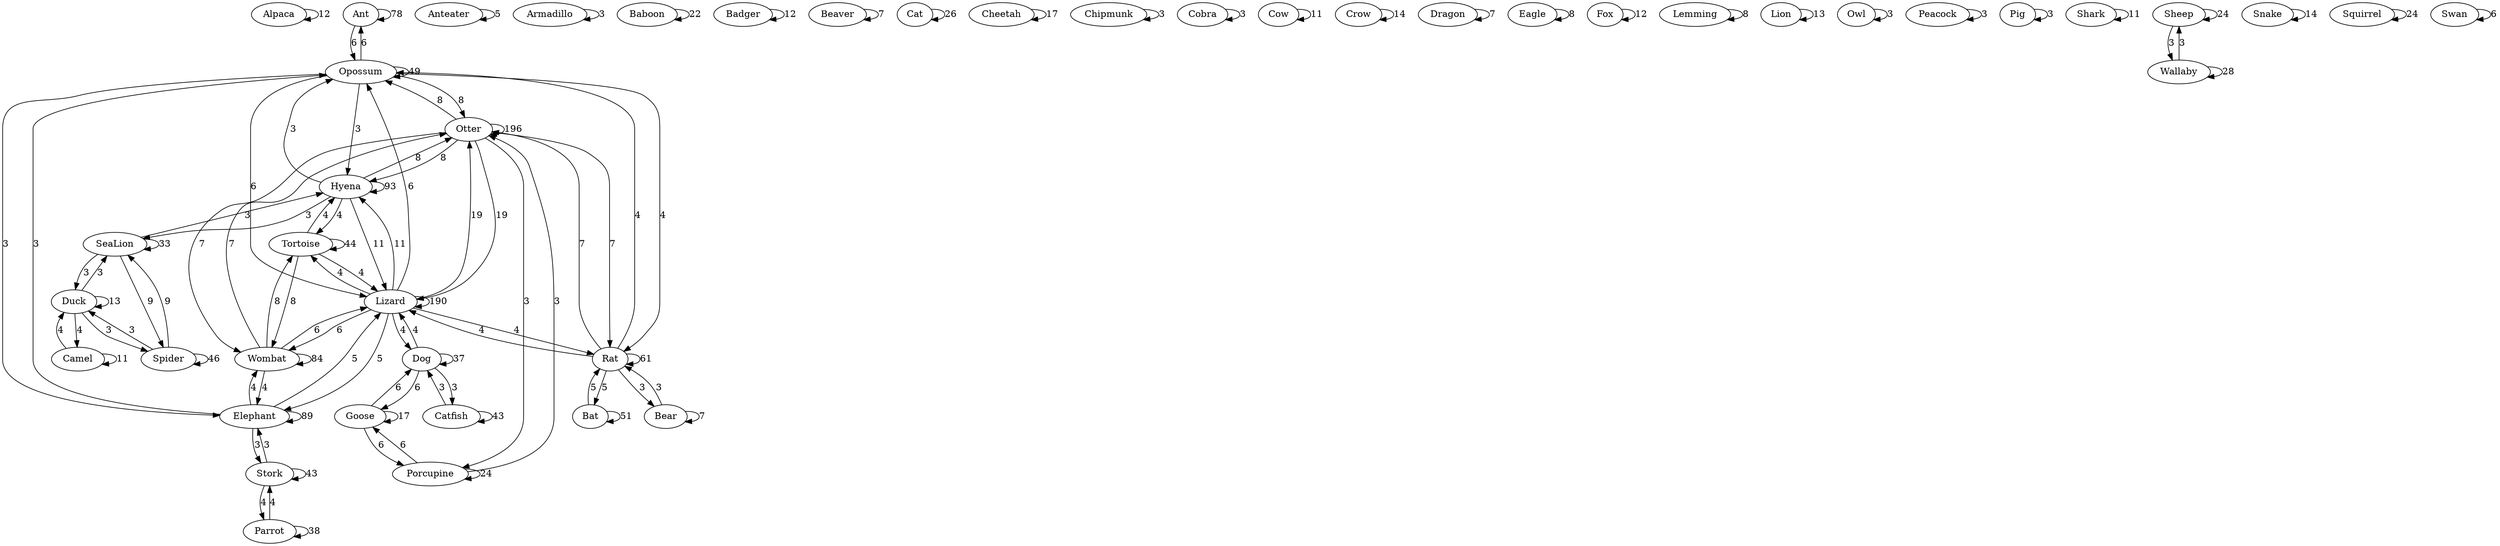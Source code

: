 digraph {
dim = 10;
dimen = 10;
rank = same;
model = subset;
clusterrank = local;
overlap = prism;
    Alpaca -> Alpaca[label="12"];
    Ant -> Ant[label="78"];
    Ant -> Opossum[label="6"];
    Anteater -> Anteater[label="5"];
    Armadillo -> Armadillo[label="3"];
    Baboon -> Baboon[label="22"];
    Badger -> Badger[label="12"];
    Bat -> Bat[label="51"];
    Bat -> Rat[label="5"];
    Bear -> Bear[label="7"];
    Bear -> Rat[label="3"];
    Beaver -> Beaver[label="7"];
    Camel -> Camel[label="11"];
    Camel -> Duck[label="4"];
    Cat -> Cat[label="26"];
    Catfish -> Catfish[label="43"];
    Catfish -> Dog[label="3"];
    Cheetah -> Cheetah[label="17"];
    Chipmunk -> Chipmunk[label="3"];
    Cobra -> Cobra[label="3"];
    Cow -> Cow[label="11"];
    Crow -> Crow[label="14"];
    Dog -> Dog[label="37"];
    Dog -> Goose[label="6"];
    Dog -> Lizard[label="4"];
    Dog -> Catfish[label="3"];
    Dragon -> Dragon[label="7"];
    Duck -> Spider[label="3"];
    Duck -> SeaLion[label="3"];
    Duck -> Duck[label="13"];
    Duck -> Camel[label="4"];
    Eagle -> Eagle[label="8"];
    Elephant -> Elephant[label="89"];
    Elephant -> Wombat[label="4"];
    Elephant -> Lizard[label="5"];
    Elephant -> Opossum[label="3"];
    Elephant -> Stork[label="3"];
    Fox -> Fox[label="12"];
    Goose -> Dog[label="6"];
    Goose -> Goose[label="17"];
    Goose -> Porcupine[label="6"];
    Hyena -> Hyena[label="93"];
    Hyena -> Lizard[label="11"];
    Hyena -> Tortoise[label="4"];
    Hyena -> Otter[label="8"];
    Hyena -> Opossum[label="3"];
    Hyena -> SeaLion[label="3"];
    Lemming -> Lemming[label="8"];
    Lion -> Lion[label="13"];
    Lizard -> Lizard[label="190"];
    Lizard -> Otter[label="19"];
    Lizard -> Dog[label="4"];
    Lizard -> Wombat[label="6"];
    Lizard -> Opossum[label="6"];
    Lizard -> Hyena[label="11"];
    Lizard -> Elephant[label="5"];
    Lizard -> Rat[label="4"];
    Lizard -> Tortoise[label="4"];
    Opossum -> Opossum[label="49"];
    Opossum -> Ant[label="6"];
    Opossum -> Lizard[label="6"];
    Opossum -> Rat[label="4"];
    Opossum -> Otter[label="8"];
    Opossum -> Elephant[label="3"];
    Opossum -> Hyena[label="3"];
    Otter -> Otter[label="196"];
    Otter -> Lizard[label="19"];
    Otter -> Wombat[label="7"];
    Otter -> Porcupine[label="3"];
    Otter -> Rat[label="7"];
    Otter -> Opossum[label="8"];
    Otter -> Hyena[label="8"];
    Owl -> Owl[label="3"];
    Parrot -> Stork[label="4"];
    Parrot -> Parrot[label="38"];
    Peacock -> Peacock[label="3"];
    Pig -> Pig[label="3"];
    Porcupine -> Porcupine[label="24"];
    Porcupine -> Goose[label="6"];
    Porcupine -> Otter[label="3"];
    Rat -> Rat[label="61"];
    Rat -> Bat[label="5"];
    Rat -> Bear[label="3"];
    Rat -> Opossum[label="4"];
    Rat -> Otter[label="7"];
    Rat -> Lizard[label="4"];
    SeaLion -> SeaLion[label="33"];
    SeaLion -> Spider[label="9"];
    SeaLion -> Duck[label="3"];
    SeaLion -> Hyena[label="3"];
    Shark -> Shark[label="11"];
    Sheep -> Sheep[label="24"];
    Sheep -> Wallaby[label="3"];
    Snake -> Snake[label="14"];
    Spider -> Spider[label="46"];
    Spider -> SeaLion[label="9"];
    Spider -> Duck[label="3"];
    Squirrel -> Squirrel[label="24"];
    Stork -> Stork[label="43"];
    Stork -> Parrot[label="4"];
    Stork -> Elephant[label="3"];
    Swan -> Swan[label="6"];
    Tortoise -> Tortoise[label="44"];
    Tortoise -> Hyena[label="4"];
    Tortoise -> Wombat[label="8"];
    Tortoise -> Lizard[label="4"];
    Wallaby -> Wallaby[label="28"];
    Wallaby -> Sheep[label="3"];
    Wombat -> Wombat[label="84"];
    Wombat -> Otter[label="7"];
    Wombat -> Lizard[label="6"];
    Wombat -> Elephant[label="4"];
    Wombat -> Tortoise[label="8"];
}
